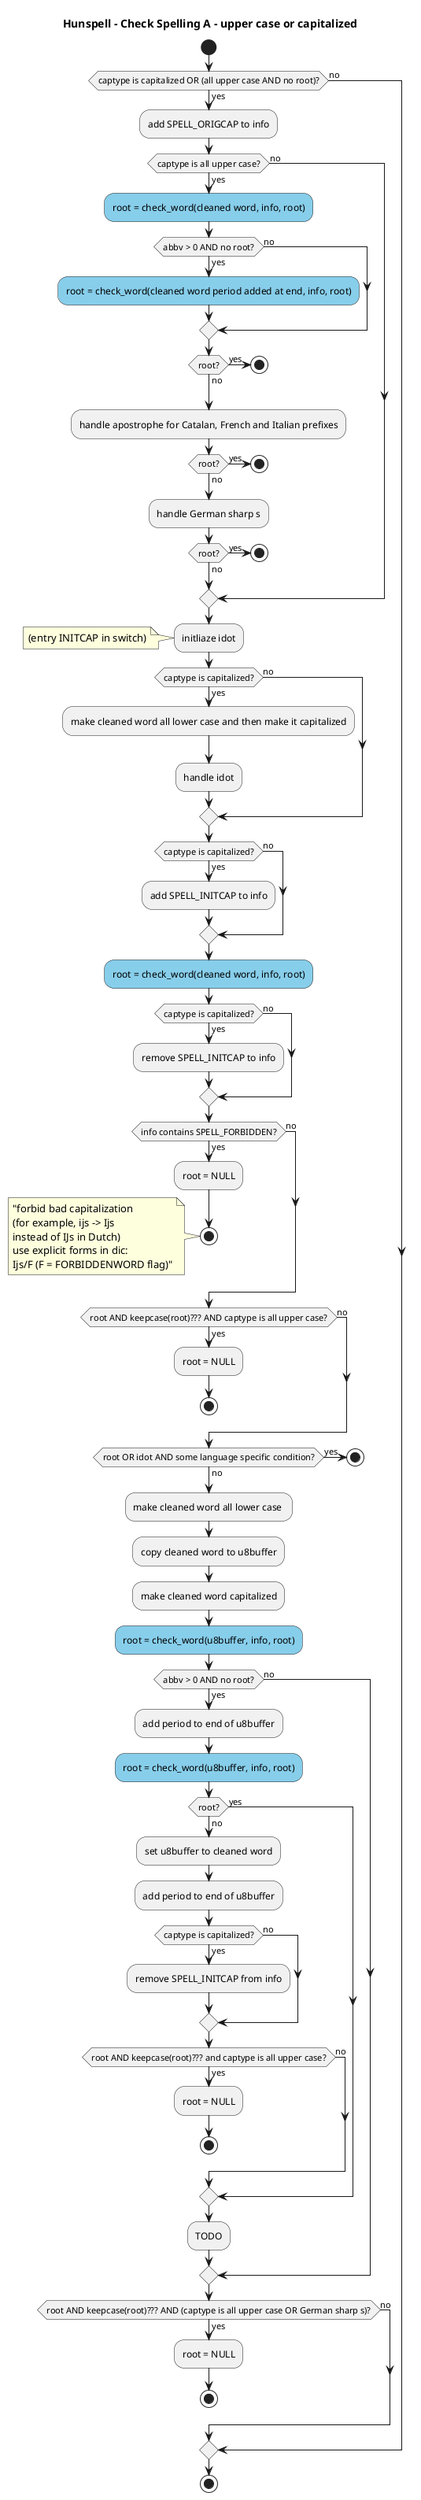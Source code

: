 @startuml
skinparam backgroundcolor White|White

title Hunspell - Check Spelling A - upper case or capitalized

start

if (captype is capitalized OR (all upper case AND no root)?) then (yes)
	:add SPELL_ORIGCAP to info;
	if (captype is all upper case?) then (yes)
		#skyblue:root = check_word(cleaned word, info, root);
		if (abbv > 0 AND no root?) then (yes)
			#skyblue:root = check_word(cleaned word period added at end, info, root);
		else (no)
		endif
		if (root?) then (yes)
			stop
		else (no)
		endif

		:handle apostrophe for Catalan, French and Italian prefixes;
		if (root?) then (yes)
			stop
		else (no)
		endif

		:handle German sharp s;
		if (root?) then (yes)
			stop
		else (no)
		endif

	else (no)
	endif

	:initliaze idot;
	note left
(entry INITCAP in switch)
	end note
	if (captype is capitalized?) then (yes)
		:make cleaned word all lower case and then make it capitalized;
		:handle idot;
	else (no)
	endif
	if (captype is capitalized?) then (yes)
		:add SPELL_INITCAP to info;
	else (no)
	endif
	#skyblue:root = check_word(cleaned word, info, root);
	if (captype is capitalized?) then (yes)
		:remove SPELL_INITCAP to info;
	else (no)
	endif

	if (info contains SPELL_FORBIDDEN?) then (yes)
		:root = NULL;
		stop
		note left
"forbid bad capitalization
(for example, ijs -> Ijs
instead of IJs in Dutch)
use explicit forms in dic:
Ijs/F (F = FORBIDDENWORD flag)"
		end note
	else (no)
	endif

	if (root AND keepcase(root)??? AND captype is all upper case?) then (yes)
		:root = NULL;
		stop
	else (no)
	endif

	if (root OR idot AND some language specific condition?) then (yes)
		stop
	else (no)
	endif

	:make cleaned word all lower case ;
	:copy cleaned word to u8buffer;
	:make cleaned word capitalized;
	#skyblue:root = check_word(u8buffer, info, root);
	if (abbv > 0 AND no root?) then (yes)
		:add period to end of u8buffer;
		#skyblue:root = check_word(u8buffer, info, root);
		if (root?) then (yes)
		else (no)
			:set u8buffer to cleaned word;
			:add period to end of u8buffer;
			if (captype is capitalized?) then (yes)
				:remove SPELL_INITCAP from info;
			else (no)
			endif
			if (root AND keepcase(root)??? and captype is all upper case?) then (yes)
				:root = NULL;
				stop
			else (no)
			endif
		endif
		:TODO;
	else (no)
	endif
	if (root AND keepcase(root)??? AND (captype is all upper case OR German sharp s)?) then (yes)
		:root = NULL;
		stop
	else (no)
	endif
else (no)
endif

stop

@enduml
